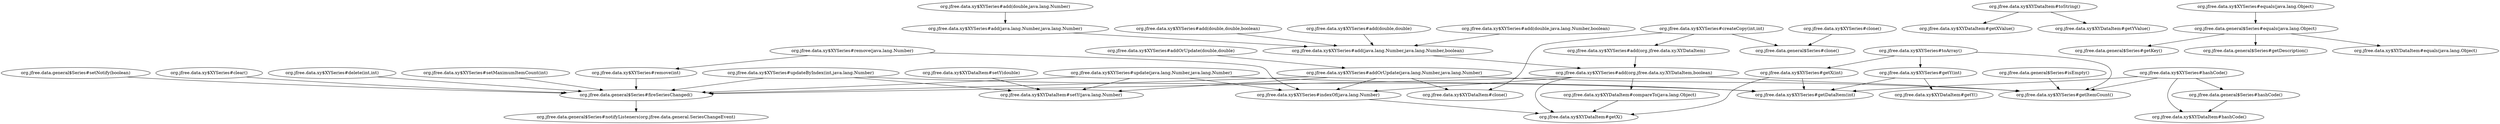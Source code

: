 digraph G {
  "org.jfree.data.xy$XYSeries#addOrUpdate(java.lang.Number,java.lang.Number)" -> "org.jfree.data.xy$XYDataItem#setY(java.lang.Number)";
  "org.jfree.data.xy$XYSeries#addOrUpdate(java.lang.Number,java.lang.Number)" -> "org.jfree.data.general$Series#fireSeriesChanged()";
  "org.jfree.data.xy$XYSeries#addOrUpdate(java.lang.Number,java.lang.Number)" -> "org.jfree.data.xy$XYDataItem#clone()";
  "org.jfree.data.xy$XYSeries#addOrUpdate(java.lang.Number,java.lang.Number)" -> "org.jfree.data.xy$XYSeries#indexOf(java.lang.Number)";
  "org.jfree.data.xy$XYSeries#addOrUpdate(java.lang.Number,java.lang.Number)" -> "org.jfree.data.xy$XYSeries#getItemCount()";
  "org.jfree.data.xy$XYSeries#toArray()" -> "org.jfree.data.xy$XYSeries#getX(int)";
  "org.jfree.data.xy$XYSeries#toArray()" -> "org.jfree.data.xy$XYSeries#getY(int)";
  "org.jfree.data.xy$XYSeries#toArray()" -> "org.jfree.data.xy$XYSeries#getItemCount()";
  "org.jfree.data.xy$XYSeries#getX(int)" -> "org.jfree.data.xy$XYSeries#getDataItem(int)";
  "org.jfree.data.xy$XYSeries#getX(int)" -> "org.jfree.data.xy$XYDataItem#getX()";
  "org.jfree.data.xy$XYSeries#update(java.lang.Number,java.lang.Number)" -> "org.jfree.data.general$Series#fireSeriesChanged()";
  "org.jfree.data.xy$XYSeries#update(java.lang.Number,java.lang.Number)" -> "org.jfree.data.xy$XYSeries#indexOf(java.lang.Number)";
  "org.jfree.data.xy$XYSeries#update(java.lang.Number,java.lang.Number)" -> "org.jfree.data.xy$XYSeries#getDataItem(int)";
  "org.jfree.data.xy$XYSeries#update(java.lang.Number,java.lang.Number)" -> "org.jfree.data.xy$XYDataItem#setY(java.lang.Number)";
  "org.jfree.data.general$Series#fireSeriesChanged()" -> "org.jfree.data.general$Series#notifyListeners(org.jfree.data.general.SeriesChangeEvent)";
  "org.jfree.data.xy$XYSeries#indexOf(java.lang.Number)" -> "org.jfree.data.xy$XYDataItem#getX()";
  "org.jfree.data.xy$XYSeries#addOrUpdate(double,double)" -> "org.jfree.data.xy$XYSeries#addOrUpdate(java.lang.Number,java.lang.Number)";
  "org.jfree.data.xy$XYSeries#getY(int)" -> "org.jfree.data.xy$XYSeries#getDataItem(int)";
  "org.jfree.data.xy$XYSeries#getY(int)" -> "org.jfree.data.xy$XYDataItem#getY()";
  "org.jfree.data.xy$XYSeries#createCopy(int,int)" -> "org.jfree.data.general$Series#clone()";
  "org.jfree.data.xy$XYSeries#createCopy(int,int)" -> "org.jfree.data.xy$XYDataItem#clone()";
  "org.jfree.data.xy$XYSeries#createCopy(int,int)" -> "org.jfree.data.xy$XYSeries#add(org.jfree.data.xy.XYDataItem)";
  "org.jfree.data.xy$XYSeries#add(org.jfree.data.xy.XYDataItem,boolean)" -> "org.jfree.data.xy$XYDataItem#compareTo(java.lang.Object)";
  "org.jfree.data.xy$XYSeries#add(org.jfree.data.xy.XYDataItem,boolean)" -> "org.jfree.data.general$Series#fireSeriesChanged()";
  "org.jfree.data.xy$XYSeries#add(org.jfree.data.xy.XYDataItem,boolean)" -> "org.jfree.data.xy$XYDataItem#getX()";
  "org.jfree.data.xy$XYSeries#add(org.jfree.data.xy.XYDataItem,boolean)" -> "org.jfree.data.xy$XYSeries#indexOf(java.lang.Number)";
  "org.jfree.data.xy$XYSeries#add(org.jfree.data.xy.XYDataItem,boolean)" -> "org.jfree.data.xy$XYSeries#getItemCount()";
  "org.jfree.data.xy$XYDataItem#compareTo(java.lang.Object)" -> "org.jfree.data.xy$XYDataItem#getX()";
  "org.jfree.data.xy$XYSeries#delete(int,int)" -> "org.jfree.data.general$Series#fireSeriesChanged()";
  "org.jfree.data.general$Series#isEmpty()" -> "org.jfree.data.xy$XYSeries#getItemCount()";
  "org.jfree.data.xy$XYDataItem#toString()" -> "org.jfree.data.xy$XYDataItem#getXValue()";
  "org.jfree.data.xy$XYDataItem#toString()" -> "org.jfree.data.xy$XYDataItem#getYValue()";
  "org.jfree.data.xy$XYSeries#add(double,double)" -> "org.jfree.data.xy$XYSeries#add(java.lang.Number,java.lang.Number,boolean)";
  "org.jfree.data.xy$XYSeries#add(java.lang.Number,java.lang.Number,boolean)" -> "org.jfree.data.xy$XYSeries#add(org.jfree.data.xy.XYDataItem,boolean)";
  "org.jfree.data.xy$XYSeries#setMaximumItemCount(int)" -> "org.jfree.data.general$Series#fireSeriesChanged()";
  "org.jfree.data.xy$XYSeries#add(double,java.lang.Number,boolean)" -> "org.jfree.data.xy$XYSeries#add(java.lang.Number,java.lang.Number,boolean)";
  "org.jfree.data.xy$XYSeries#hashCode()" -> "org.jfree.data.xy$XYDataItem#hashCode()";
  "org.jfree.data.xy$XYSeries#hashCode()" -> "org.jfree.data.general$Series#hashCode()";
  "org.jfree.data.xy$XYSeries#hashCode()" -> "org.jfree.data.xy$XYSeries#getItemCount()";
  "org.jfree.data.xy$XYSeries#hashCode()" -> "org.jfree.data.xy$XYSeries#getDataItem(int)";
  "org.jfree.data.xy$XYSeries#remove(java.lang.Number)" -> "org.jfree.data.xy$XYSeries#indexOf(java.lang.Number)";
  "org.jfree.data.xy$XYSeries#remove(java.lang.Number)" -> "org.jfree.data.xy$XYSeries#remove(int)";
  "org.jfree.data.xy$XYSeries#add(double,java.lang.Number)" -> "org.jfree.data.xy$XYSeries#add(java.lang.Number,java.lang.Number)";
  "org.jfree.data.xy$XYSeries#add(java.lang.Number,java.lang.Number)" -> "org.jfree.data.xy$XYSeries#add(java.lang.Number,java.lang.Number,boolean)";
  "org.jfree.data.general$Series#setNotify(boolean)" -> "org.jfree.data.general$Series#fireSeriesChanged()";
  "org.jfree.data.general$Series#equals(java.lang.Object)" -> "org.jfree.data.general$Series#getKey()";
  "org.jfree.data.general$Series#equals(java.lang.Object)" -> "org.jfree.data.general$Series#getDescription()";
  "org.jfree.data.general$Series#equals(java.lang.Object)" -> "org.jfree.data.xy$XYDataItem#equals(java.lang.Object)";
  "org.jfree.data.xy$XYSeries#remove(int)" -> "org.jfree.data.general$Series#fireSeriesChanged()";
  "org.jfree.data.xy$XYSeries#updateByIndex(int,java.lang.Number)" -> "org.jfree.data.xy$XYSeries#getDataItem(int)";
  "org.jfree.data.xy$XYSeries#updateByIndex(int,java.lang.Number)" -> "org.jfree.data.general$Series#fireSeriesChanged()";
  "org.jfree.data.xy$XYSeries#updateByIndex(int,java.lang.Number)" -> "org.jfree.data.xy$XYDataItem#setY(java.lang.Number)";
  "org.jfree.data.xy$XYSeries#add(org.jfree.data.xy.XYDataItem)" -> "org.jfree.data.xy$XYSeries#add(org.jfree.data.xy.XYDataItem,boolean)";
  "org.jfree.data.xy$XYSeries#clear()" -> "org.jfree.data.general$Series#fireSeriesChanged()";
  "org.jfree.data.xy$XYSeries#clone()" -> "org.jfree.data.general$Series#clone()";
  "org.jfree.data.xy$XYSeries#add(double,double,boolean)" -> "org.jfree.data.xy$XYSeries#add(java.lang.Number,java.lang.Number,boolean)";
  "org.jfree.data.xy$XYSeries#equals(java.lang.Object)" -> "org.jfree.data.general$Series#equals(java.lang.Object)";
  "org.jfree.data.general$Series#hashCode()" -> "org.jfree.data.xy$XYDataItem#hashCode()";
  "org.jfree.data.xy$XYDataItem#setY(double)" -> "org.jfree.data.xy$XYDataItem#setY(java.lang.Number)";
}
